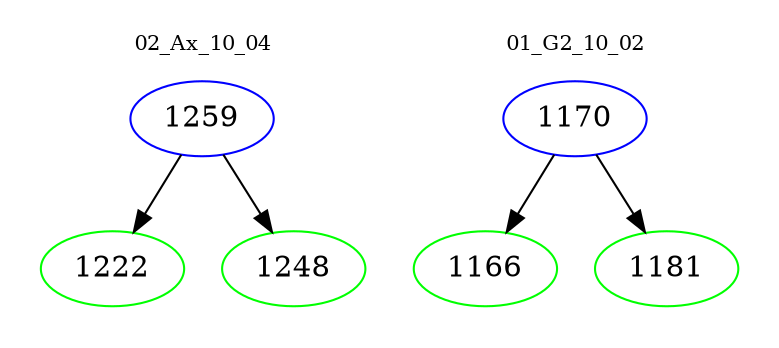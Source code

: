 digraph{
subgraph cluster_0 {
color = white
label = "02_Ax_10_04";
fontsize=10;
T0_1259 [label="1259", color="blue"]
T0_1259 -> T0_1222 [color="black"]
T0_1222 [label="1222", color="green"]
T0_1259 -> T0_1248 [color="black"]
T0_1248 [label="1248", color="green"]
}
subgraph cluster_1 {
color = white
label = "01_G2_10_02";
fontsize=10;
T1_1170 [label="1170", color="blue"]
T1_1170 -> T1_1166 [color="black"]
T1_1166 [label="1166", color="green"]
T1_1170 -> T1_1181 [color="black"]
T1_1181 [label="1181", color="green"]
}
}
